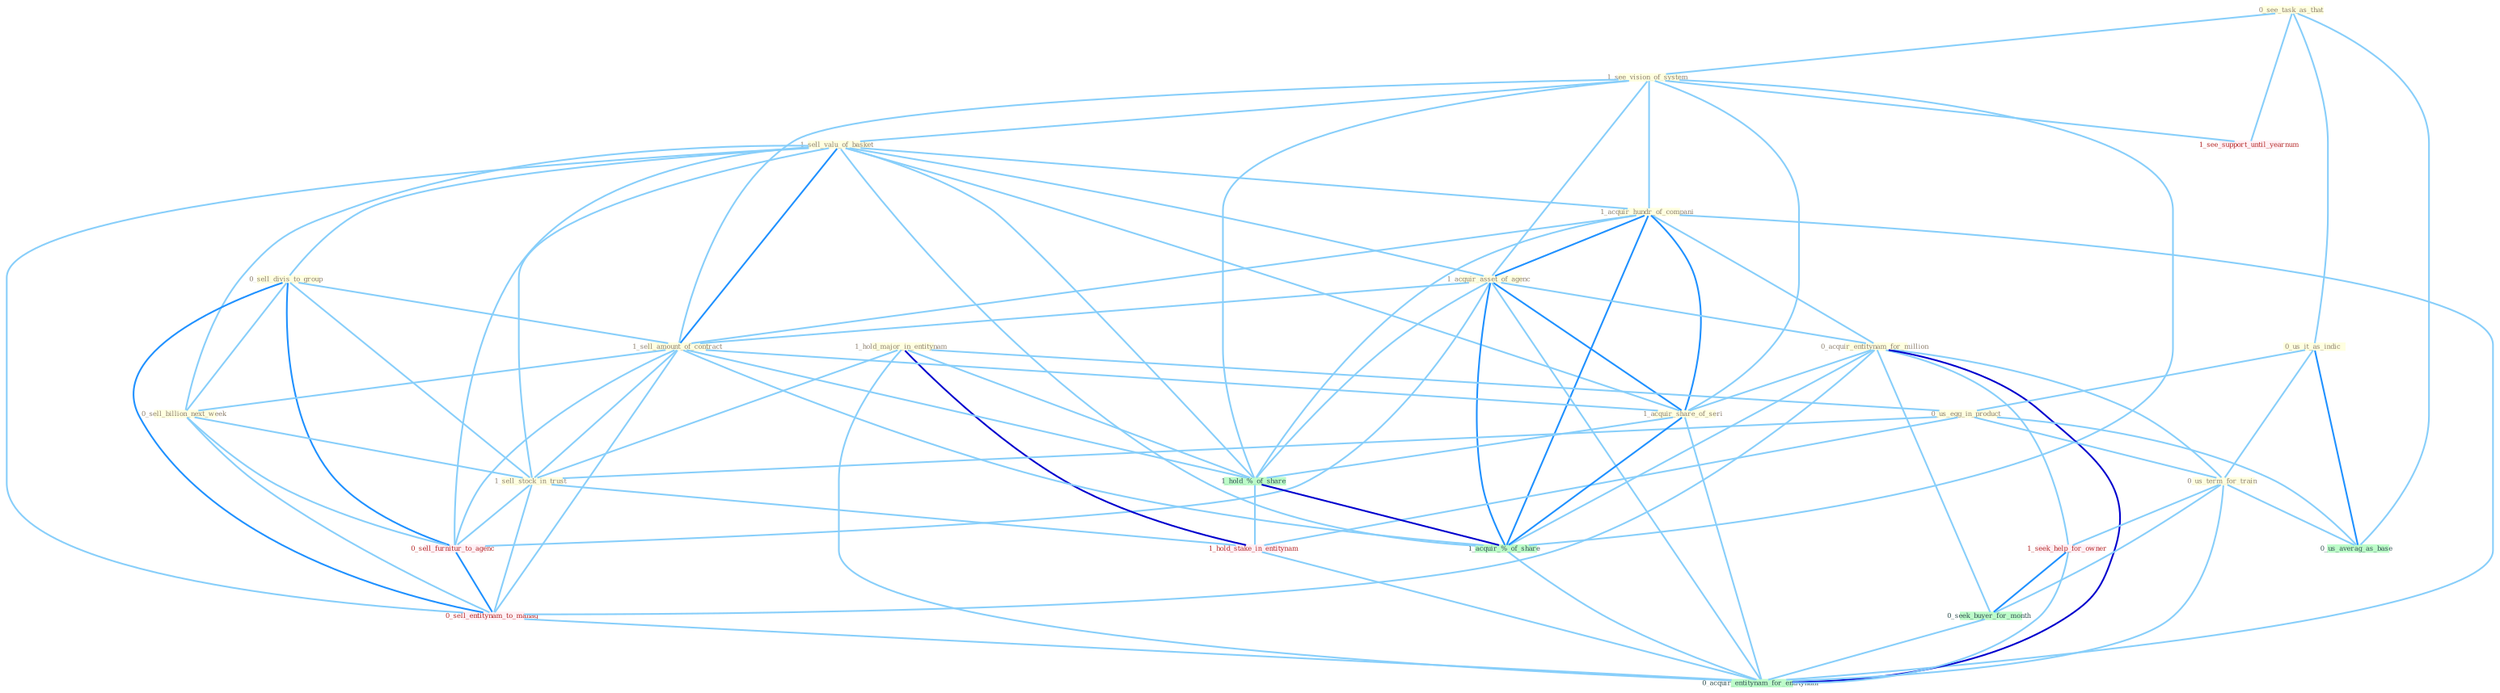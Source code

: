 Graph G{ 
    node
    [shape=polygon,style=filled,width=.5,height=.06,color="#BDFCC9",fixedsize=true,fontsize=4,
    fontcolor="#2f4f4f"];
    {node
    [color="#ffffe0", fontcolor="#8b7d6b"] "0_see_task_as_that " "1_see_vision_of_system " "1_sell_valu_of_basket " "1_acquir_hundr_of_compani " "1_acquir_asset_of_agenc " "0_acquir_entitynam_for_million " "0_us_it_as_indic " "0_sell_divis_to_group " "1_hold_major_in_entitynam " "1_sell_amount_of_contract " "0_us_egg_in_product " "1_acquir_share_of_seri " "0_us_term_for_train " "0_sell_billion_next_week " "1_sell_stock_in_trust "}
{node [color="#fff0f5", fontcolor="#b22222"] "1_hold_stake_in_entitynam " "1_seek_help_for_owner " "1_see_support_until_yearnum " "0_sell_furnitur_to_agenc " "0_sell_entitynam_to_manag "}
edge [color="#B0E2FF"];

	"0_see_task_as_that " -- "1_see_vision_of_system " [w="1", color="#87cefa" ];
	"0_see_task_as_that " -- "0_us_it_as_indic " [w="1", color="#87cefa" ];
	"0_see_task_as_that " -- "1_see_support_until_yearnum " [w="1", color="#87cefa" ];
	"0_see_task_as_that " -- "0_us_averag_as_base " [w="1", color="#87cefa" ];
	"1_see_vision_of_system " -- "1_sell_valu_of_basket " [w="1", color="#87cefa" ];
	"1_see_vision_of_system " -- "1_acquir_hundr_of_compani " [w="1", color="#87cefa" ];
	"1_see_vision_of_system " -- "1_acquir_asset_of_agenc " [w="1", color="#87cefa" ];
	"1_see_vision_of_system " -- "1_sell_amount_of_contract " [w="1", color="#87cefa" ];
	"1_see_vision_of_system " -- "1_acquir_share_of_seri " [w="1", color="#87cefa" ];
	"1_see_vision_of_system " -- "1_hold_%_of_share " [w="1", color="#87cefa" ];
	"1_see_vision_of_system " -- "1_acquir_%_of_share " [w="1", color="#87cefa" ];
	"1_see_vision_of_system " -- "1_see_support_until_yearnum " [w="1", color="#87cefa" ];
	"1_sell_valu_of_basket " -- "1_acquir_hundr_of_compani " [w="1", color="#87cefa" ];
	"1_sell_valu_of_basket " -- "1_acquir_asset_of_agenc " [w="1", color="#87cefa" ];
	"1_sell_valu_of_basket " -- "0_sell_divis_to_group " [w="1", color="#87cefa" ];
	"1_sell_valu_of_basket " -- "1_sell_amount_of_contract " [w="2", color="#1e90ff" , len=0.8];
	"1_sell_valu_of_basket " -- "1_acquir_share_of_seri " [w="1", color="#87cefa" ];
	"1_sell_valu_of_basket " -- "0_sell_billion_next_week " [w="1", color="#87cefa" ];
	"1_sell_valu_of_basket " -- "1_sell_stock_in_trust " [w="1", color="#87cefa" ];
	"1_sell_valu_of_basket " -- "1_hold_%_of_share " [w="1", color="#87cefa" ];
	"1_sell_valu_of_basket " -- "1_acquir_%_of_share " [w="1", color="#87cefa" ];
	"1_sell_valu_of_basket " -- "0_sell_furnitur_to_agenc " [w="1", color="#87cefa" ];
	"1_sell_valu_of_basket " -- "0_sell_entitynam_to_manag " [w="1", color="#87cefa" ];
	"1_acquir_hundr_of_compani " -- "1_acquir_asset_of_agenc " [w="2", color="#1e90ff" , len=0.8];
	"1_acquir_hundr_of_compani " -- "0_acquir_entitynam_for_million " [w="1", color="#87cefa" ];
	"1_acquir_hundr_of_compani " -- "1_sell_amount_of_contract " [w="1", color="#87cefa" ];
	"1_acquir_hundr_of_compani " -- "1_acquir_share_of_seri " [w="2", color="#1e90ff" , len=0.8];
	"1_acquir_hundr_of_compani " -- "1_hold_%_of_share " [w="1", color="#87cefa" ];
	"1_acquir_hundr_of_compani " -- "1_acquir_%_of_share " [w="2", color="#1e90ff" , len=0.8];
	"1_acquir_hundr_of_compani " -- "0_acquir_entitynam_for_entitynam " [w="1", color="#87cefa" ];
	"1_acquir_asset_of_agenc " -- "0_acquir_entitynam_for_million " [w="1", color="#87cefa" ];
	"1_acquir_asset_of_agenc " -- "1_sell_amount_of_contract " [w="1", color="#87cefa" ];
	"1_acquir_asset_of_agenc " -- "1_acquir_share_of_seri " [w="2", color="#1e90ff" , len=0.8];
	"1_acquir_asset_of_agenc " -- "1_hold_%_of_share " [w="1", color="#87cefa" ];
	"1_acquir_asset_of_agenc " -- "1_acquir_%_of_share " [w="2", color="#1e90ff" , len=0.8];
	"1_acquir_asset_of_agenc " -- "0_sell_furnitur_to_agenc " [w="1", color="#87cefa" ];
	"1_acquir_asset_of_agenc " -- "0_acquir_entitynam_for_entitynam " [w="1", color="#87cefa" ];
	"0_acquir_entitynam_for_million " -- "1_acquir_share_of_seri " [w="1", color="#87cefa" ];
	"0_acquir_entitynam_for_million " -- "0_us_term_for_train " [w="1", color="#87cefa" ];
	"0_acquir_entitynam_for_million " -- "1_seek_help_for_owner " [w="1", color="#87cefa" ];
	"0_acquir_entitynam_for_million " -- "0_seek_buyer_for_month " [w="1", color="#87cefa" ];
	"0_acquir_entitynam_for_million " -- "1_acquir_%_of_share " [w="1", color="#87cefa" ];
	"0_acquir_entitynam_for_million " -- "0_sell_entitynam_to_manag " [w="1", color="#87cefa" ];
	"0_acquir_entitynam_for_million " -- "0_acquir_entitynam_for_entitynam " [w="3", color="#0000cd" , len=0.6];
	"0_us_it_as_indic " -- "0_us_egg_in_product " [w="1", color="#87cefa" ];
	"0_us_it_as_indic " -- "0_us_term_for_train " [w="1", color="#87cefa" ];
	"0_us_it_as_indic " -- "0_us_averag_as_base " [w="2", color="#1e90ff" , len=0.8];
	"0_sell_divis_to_group " -- "1_sell_amount_of_contract " [w="1", color="#87cefa" ];
	"0_sell_divis_to_group " -- "0_sell_billion_next_week " [w="1", color="#87cefa" ];
	"0_sell_divis_to_group " -- "1_sell_stock_in_trust " [w="1", color="#87cefa" ];
	"0_sell_divis_to_group " -- "0_sell_furnitur_to_agenc " [w="2", color="#1e90ff" , len=0.8];
	"0_sell_divis_to_group " -- "0_sell_entitynam_to_manag " [w="2", color="#1e90ff" , len=0.8];
	"1_hold_major_in_entitynam " -- "0_us_egg_in_product " [w="1", color="#87cefa" ];
	"1_hold_major_in_entitynam " -- "1_sell_stock_in_trust " [w="1", color="#87cefa" ];
	"1_hold_major_in_entitynam " -- "1_hold_%_of_share " [w="1", color="#87cefa" ];
	"1_hold_major_in_entitynam " -- "1_hold_stake_in_entitynam " [w="3", color="#0000cd" , len=0.6];
	"1_hold_major_in_entitynam " -- "0_acquir_entitynam_for_entitynam " [w="1", color="#87cefa" ];
	"1_sell_amount_of_contract " -- "1_acquir_share_of_seri " [w="1", color="#87cefa" ];
	"1_sell_amount_of_contract " -- "0_sell_billion_next_week " [w="1", color="#87cefa" ];
	"1_sell_amount_of_contract " -- "1_sell_stock_in_trust " [w="1", color="#87cefa" ];
	"1_sell_amount_of_contract " -- "1_hold_%_of_share " [w="1", color="#87cefa" ];
	"1_sell_amount_of_contract " -- "1_acquir_%_of_share " [w="1", color="#87cefa" ];
	"1_sell_amount_of_contract " -- "0_sell_furnitur_to_agenc " [w="1", color="#87cefa" ];
	"1_sell_amount_of_contract " -- "0_sell_entitynam_to_manag " [w="1", color="#87cefa" ];
	"0_us_egg_in_product " -- "0_us_term_for_train " [w="1", color="#87cefa" ];
	"0_us_egg_in_product " -- "1_sell_stock_in_trust " [w="1", color="#87cefa" ];
	"0_us_egg_in_product " -- "1_hold_stake_in_entitynam " [w="1", color="#87cefa" ];
	"0_us_egg_in_product " -- "0_us_averag_as_base " [w="1", color="#87cefa" ];
	"1_acquir_share_of_seri " -- "1_hold_%_of_share " [w="1", color="#87cefa" ];
	"1_acquir_share_of_seri " -- "1_acquir_%_of_share " [w="2", color="#1e90ff" , len=0.8];
	"1_acquir_share_of_seri " -- "0_acquir_entitynam_for_entitynam " [w="1", color="#87cefa" ];
	"0_us_term_for_train " -- "1_seek_help_for_owner " [w="1", color="#87cefa" ];
	"0_us_term_for_train " -- "0_seek_buyer_for_month " [w="1", color="#87cefa" ];
	"0_us_term_for_train " -- "0_us_averag_as_base " [w="1", color="#87cefa" ];
	"0_us_term_for_train " -- "0_acquir_entitynam_for_entitynam " [w="1", color="#87cefa" ];
	"0_sell_billion_next_week " -- "1_sell_stock_in_trust " [w="1", color="#87cefa" ];
	"0_sell_billion_next_week " -- "0_sell_furnitur_to_agenc " [w="1", color="#87cefa" ];
	"0_sell_billion_next_week " -- "0_sell_entitynam_to_manag " [w="1", color="#87cefa" ];
	"1_sell_stock_in_trust " -- "1_hold_stake_in_entitynam " [w="1", color="#87cefa" ];
	"1_sell_stock_in_trust " -- "0_sell_furnitur_to_agenc " [w="1", color="#87cefa" ];
	"1_sell_stock_in_trust " -- "0_sell_entitynam_to_manag " [w="1", color="#87cefa" ];
	"1_hold_%_of_share " -- "1_hold_stake_in_entitynam " [w="1", color="#87cefa" ];
	"1_hold_%_of_share " -- "1_acquir_%_of_share " [w="3", color="#0000cd" , len=0.6];
	"1_hold_stake_in_entitynam " -- "0_acquir_entitynam_for_entitynam " [w="1", color="#87cefa" ];
	"1_seek_help_for_owner " -- "0_seek_buyer_for_month " [w="2", color="#1e90ff" , len=0.8];
	"1_seek_help_for_owner " -- "0_acquir_entitynam_for_entitynam " [w="1", color="#87cefa" ];
	"0_seek_buyer_for_month " -- "0_acquir_entitynam_for_entitynam " [w="1", color="#87cefa" ];
	"1_acquir_%_of_share " -- "0_acquir_entitynam_for_entitynam " [w="1", color="#87cefa" ];
	"0_sell_furnitur_to_agenc " -- "0_sell_entitynam_to_manag " [w="2", color="#1e90ff" , len=0.8];
	"0_sell_entitynam_to_manag " -- "0_acquir_entitynam_for_entitynam " [w="1", color="#87cefa" ];
}